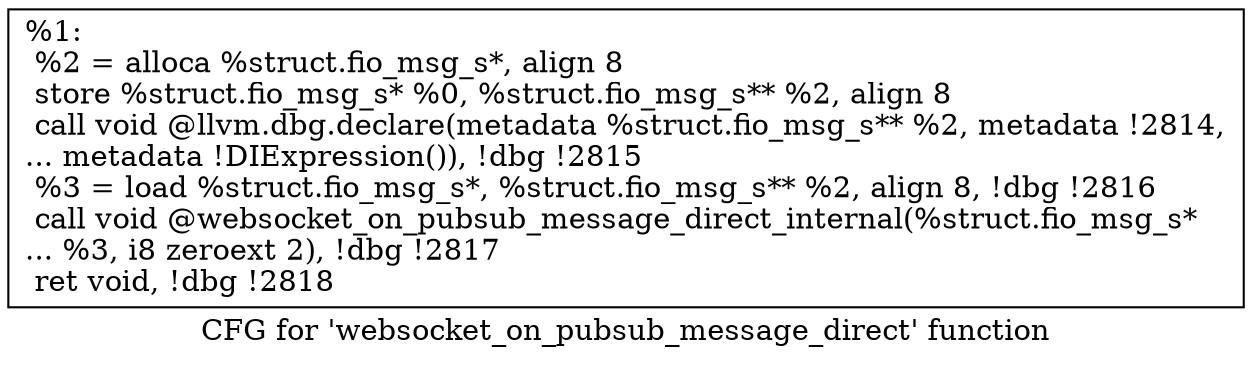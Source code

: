 digraph "CFG for 'websocket_on_pubsub_message_direct' function" {
	label="CFG for 'websocket_on_pubsub_message_direct' function";

	Node0x556851eef930 [shape=record,label="{%1:\l  %2 = alloca %struct.fio_msg_s*, align 8\l  store %struct.fio_msg_s* %0, %struct.fio_msg_s** %2, align 8\l  call void @llvm.dbg.declare(metadata %struct.fio_msg_s** %2, metadata !2814,\l... metadata !DIExpression()), !dbg !2815\l  %3 = load %struct.fio_msg_s*, %struct.fio_msg_s** %2, align 8, !dbg !2816\l  call void @websocket_on_pubsub_message_direct_internal(%struct.fio_msg_s*\l... %3, i8 zeroext 2), !dbg !2817\l  ret void, !dbg !2818\l}"];
}
